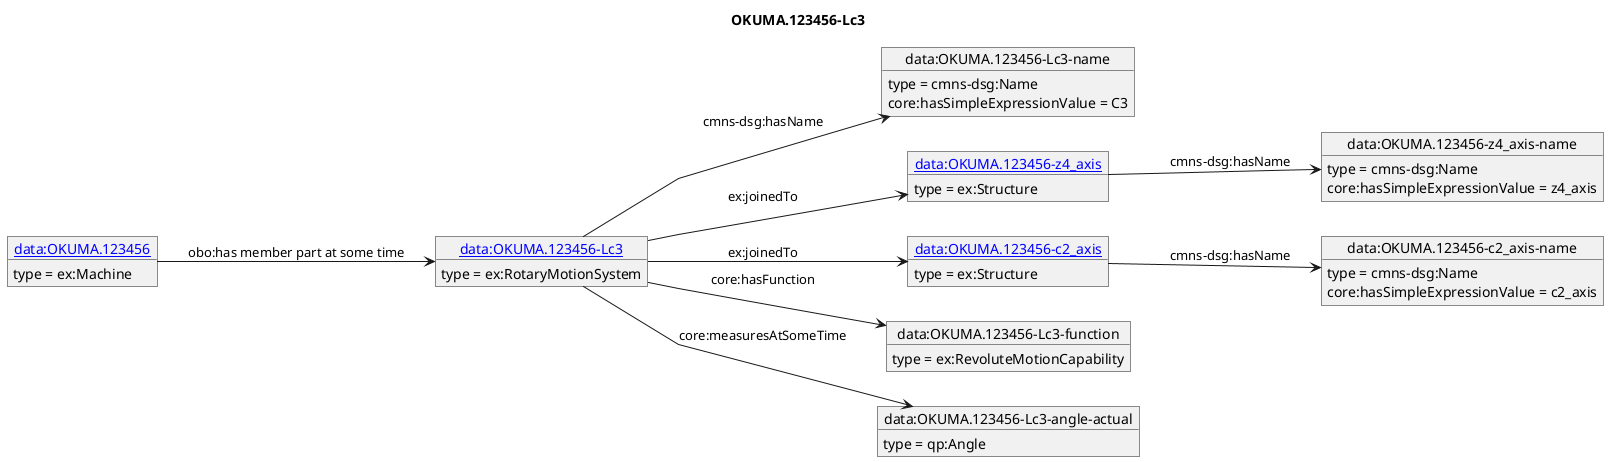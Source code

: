 @startuml
skinparam linetype polyline
left to right direction
title OKUMA.123456-Lc3
object "[[./OKUMA.123456-Lc3.html data:OKUMA.123456-Lc3]]" as o1 {
 type = ex:RotaryMotionSystem
 }
object "data:OKUMA.123456-Lc3-name" as o2 {
 type = cmns-dsg:Name
 }
object "[[./OKUMA.123456-z4_axis.html data:OKUMA.123456-z4_axis]]" as o3 {
 type = ex:Structure
 }
object "data:OKUMA.123456-z4_axis-name" as o4 {
 type = cmns-dsg:Name
 }
object "[[./OKUMA.123456-c2_axis.html data:OKUMA.123456-c2_axis]]" as o5 {
 type = ex:Structure
 }
object "data:OKUMA.123456-c2_axis-name" as o6 {
 type = cmns-dsg:Name
 }
object "data:OKUMA.123456-Lc3-function" as o7 {
 type = ex:RevoluteMotionCapability
 }
object "data:OKUMA.123456-Lc3-angle-actual" as o8 {
 type = qp:Angle
 }
object "[[./OKUMA.123456.html data:OKUMA.123456]]" as o9 {
 type = ex:Machine
 }
o1 --> o2 : cmns-dsg:hasName
o2 : core:hasSimpleExpressionValue = C3
o1 --> o3 : ex:joinedTo
o3 --> o4 : cmns-dsg:hasName
o4 : core:hasSimpleExpressionValue = z4_axis
o1 --> o5 : ex:joinedTo
o5 --> o6 : cmns-dsg:hasName
o6 : core:hasSimpleExpressionValue = c2_axis
o1 --> o7 : core:hasFunction
o1 --> o8 : core:measuresAtSomeTime
o9 --> o1 : obo:has member part at some time
@enduml

